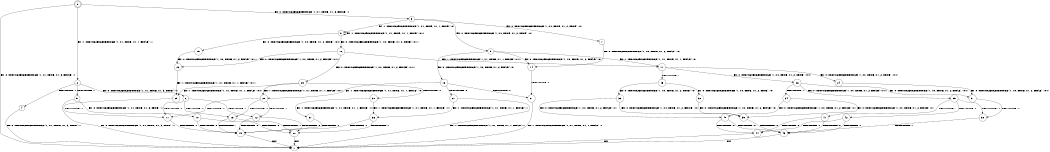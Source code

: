 digraph BCG {
size = "7, 10.5";
center = TRUE;
node [shape = circle];
0 [peripheries = 2];
0 -> 1 [label = "EX !0 !ATOMIC_EXCH_BRANCH (1, +1, TRUE, +1, 3, FALSE) !::"];
0 -> 2 [label = "EX !1 !ATOMIC_EXCH_BRANCH (1, +1, TRUE, +1, 1, FALSE) !::"];
0 -> 3 [label = "EX !0 !ATOMIC_EXCH_BRANCH (1, +1, TRUE, +1, 3, FALSE) !::"];
2 -> 4 [label = "TERMINATE !1"];
2 -> 5 [label = "TERMINATE !1"];
2 -> 6 [label = "EX !0 !ATOMIC_EXCH_BRANCH (1, +1, TRUE, +1, 3, TRUE) !:1:"];
3 -> 7 [label = "EX !0 !ATOMIC_EXCH_BRANCH (1, +0, TRUE, +1, 2, TRUE) !:0:"];
3 -> 8 [label = "EX !1 !ATOMIC_EXCH_BRANCH (1, +1, TRUE, +1, 1, TRUE) !:0:"];
3 -> 9 [label = "EX !0 !ATOMIC_EXCH_BRANCH (1, +0, TRUE, +1, 2, TRUE) !:0:"];
4 -> 1 [label = "EX !0 !ATOMIC_EXCH_BRANCH (1, +1, TRUE, +1, 3, TRUE) !::"];
5 -> 1 [label = "EX !0 !ATOMIC_EXCH_BRANCH (1, +1, TRUE, +1, 3, TRUE) !::"];
5 -> 10 [label = "EX !0 !ATOMIC_EXCH_BRANCH (1, +1, TRUE, +1, 3, TRUE) !::"];
6 -> 11 [label = "TERMINATE !0"];
6 -> 12 [label = "TERMINATE !1"];
6 -> 13 [label = "TERMINATE !0"];
7 -> 14 [label = "EX !0 !ATOMIC_EXCH_BRANCH (1, +0, TRUE, +1, 2, FALSE) !:0:"];
8 -> 15 [label = "EX !0 !ATOMIC_EXCH_BRANCH (1, +0, TRUE, +1, 2, TRUE) !:0:1:"];
8 -> 8 [label = "EX !1 !ATOMIC_EXCH_BRANCH (1, +1, TRUE, +1, 1, TRUE) !:0:1:"];
8 -> 16 [label = "EX !0 !ATOMIC_EXCH_BRANCH (1, +0, TRUE, +1, 2, TRUE) !:0:1:"];
9 -> 14 [label = "EX !0 !ATOMIC_EXCH_BRANCH (1, +0, TRUE, +1, 2, FALSE) !:0:"];
9 -> 17 [label = "EX !1 !ATOMIC_EXCH_BRANCH (1, +1, TRUE, +1, 1, FALSE) !:0:"];
9 -> 18 [label = "EX !0 !ATOMIC_EXCH_BRANCH (1, +0, TRUE, +1, 2, FALSE) !:0:"];
10 -> 19 [label = "TERMINATE !0"];
10 -> 20 [label = "TERMINATE !0"];
11 -> 19 [label = "TERMINATE !1"];
12 -> 19 [label = "TERMINATE !0"];
12 -> 20 [label = "TERMINATE !0"];
13 -> 19 [label = "TERMINATE !1"];
13 -> 20 [label = "TERMINATE !1"];
14 -> 21 [label = "TERMINATE !0"];
15 -> 22 [label = "EX !0 !ATOMIC_EXCH_BRANCH (1, +0, TRUE, +1, 2, FALSE) !:0:1:"];
16 -> 22 [label = "EX !0 !ATOMIC_EXCH_BRANCH (1, +0, TRUE, +1, 2, FALSE) !:0:1:"];
16 -> 17 [label = "EX !1 !ATOMIC_EXCH_BRANCH (1, +1, TRUE, +1, 1, FALSE) !:0:1:"];
16 -> 23 [label = "EX !0 !ATOMIC_EXCH_BRANCH (1, +0, TRUE, +1, 2, FALSE) !:0:1:"];
17 -> 24 [label = "EX !0 !ATOMIC_EXCH_BRANCH (1, +0, TRUE, +1, 2, TRUE) !:0:1:"];
17 -> 25 [label = "TERMINATE !1"];
17 -> 26 [label = "EX !0 !ATOMIC_EXCH_BRANCH (1, +0, TRUE, +1, 2, TRUE) !:0:1:"];
18 -> 21 [label = "TERMINATE !0"];
18 -> 27 [label = "TERMINATE !0"];
18 -> 28 [label = "EX !1 !ATOMIC_EXCH_BRANCH (1, +1, TRUE, +1, 1, FALSE) !:0:"];
19 -> 1 [label = "exit"];
20 -> 1 [label = "exit"];
21 -> 1 [label = "EX !1 !ATOMIC_EXCH_BRANCH (1, +1, TRUE, +1, 1, FALSE) !::"];
22 -> 29 [label = "EX !1 !ATOMIC_EXCH_BRANCH (1, +1, TRUE, +1, 1, FALSE) !:0:1:"];
23 -> 29 [label = "EX !1 !ATOMIC_EXCH_BRANCH (1, +1, TRUE, +1, 1, FALSE) !:0:1:"];
23 -> 30 [label = "TERMINATE !0"];
23 -> 28 [label = "EX !1 !ATOMIC_EXCH_BRANCH (1, +1, TRUE, +1, 1, FALSE) !:0:1:"];
24 -> 31 [label = "EX !0 !ATOMIC_EXCH_BRANCH (1, +0, TRUE, +1, 2, FALSE) !:0:1:"];
25 -> 32 [label = "EX !0 !ATOMIC_EXCH_BRANCH (1, +0, TRUE, +1, 2, TRUE) !:0:"];
25 -> 33 [label = "EX !0 !ATOMIC_EXCH_BRANCH (1, +0, TRUE, +1, 2, TRUE) !:0:"];
26 -> 31 [label = "EX !0 !ATOMIC_EXCH_BRANCH (1, +0, TRUE, +1, 2, FALSE) !:0:1:"];
26 -> 34 [label = "TERMINATE !1"];
26 -> 35 [label = "EX !0 !ATOMIC_EXCH_BRANCH (1, +0, TRUE, +1, 2, FALSE) !:0:1:"];
27 -> 1 [label = "EX !1 !ATOMIC_EXCH_BRANCH (1, +1, TRUE, +1, 1, FALSE) !::"];
27 -> 36 [label = "EX !1 !ATOMIC_EXCH_BRANCH (1, +1, TRUE, +1, 1, FALSE) !::"];
28 -> 11 [label = "TERMINATE !0"];
28 -> 12 [label = "TERMINATE !1"];
28 -> 13 [label = "TERMINATE !0"];
29 -> 11 [label = "TERMINATE !0"];
30 -> 37 [label = "EX !1 !ATOMIC_EXCH_BRANCH (1, +1, TRUE, +1, 1, FALSE) !:1:"];
30 -> 36 [label = "EX !1 !ATOMIC_EXCH_BRANCH (1, +1, TRUE, +1, 1, FALSE) !:1:"];
31 -> 38 [label = "TERMINATE !0"];
32 -> 39 [label = "EX !0 !ATOMIC_EXCH_BRANCH (1, +0, TRUE, +1, 2, FALSE) !:0:"];
33 -> 39 [label = "EX !0 !ATOMIC_EXCH_BRANCH (1, +0, TRUE, +1, 2, FALSE) !:0:"];
33 -> 40 [label = "EX !0 !ATOMIC_EXCH_BRANCH (1, +0, TRUE, +1, 2, FALSE) !:0:"];
34 -> 39 [label = "EX !0 !ATOMIC_EXCH_BRANCH (1, +0, TRUE, +1, 2, FALSE) !:0:"];
34 -> 40 [label = "EX !0 !ATOMIC_EXCH_BRANCH (1, +0, TRUE, +1, 2, FALSE) !:0:"];
35 -> 38 [label = "TERMINATE !0"];
35 -> 41 [label = "TERMINATE !1"];
35 -> 42 [label = "TERMINATE !0"];
36 -> 19 [label = "TERMINATE !1"];
36 -> 20 [label = "TERMINATE !1"];
37 -> 19 [label = "TERMINATE !1"];
38 -> 43 [label = "TERMINATE !1"];
39 -> 43 [label = "TERMINATE !0"];
40 -> 43 [label = "TERMINATE !0"];
40 -> 44 [label = "TERMINATE !0"];
41 -> 43 [label = "TERMINATE !0"];
41 -> 44 [label = "TERMINATE !0"];
42 -> 43 [label = "TERMINATE !1"];
42 -> 44 [label = "TERMINATE !1"];
43 -> 1 [label = "exit"];
44 -> 1 [label = "exit"];
}
